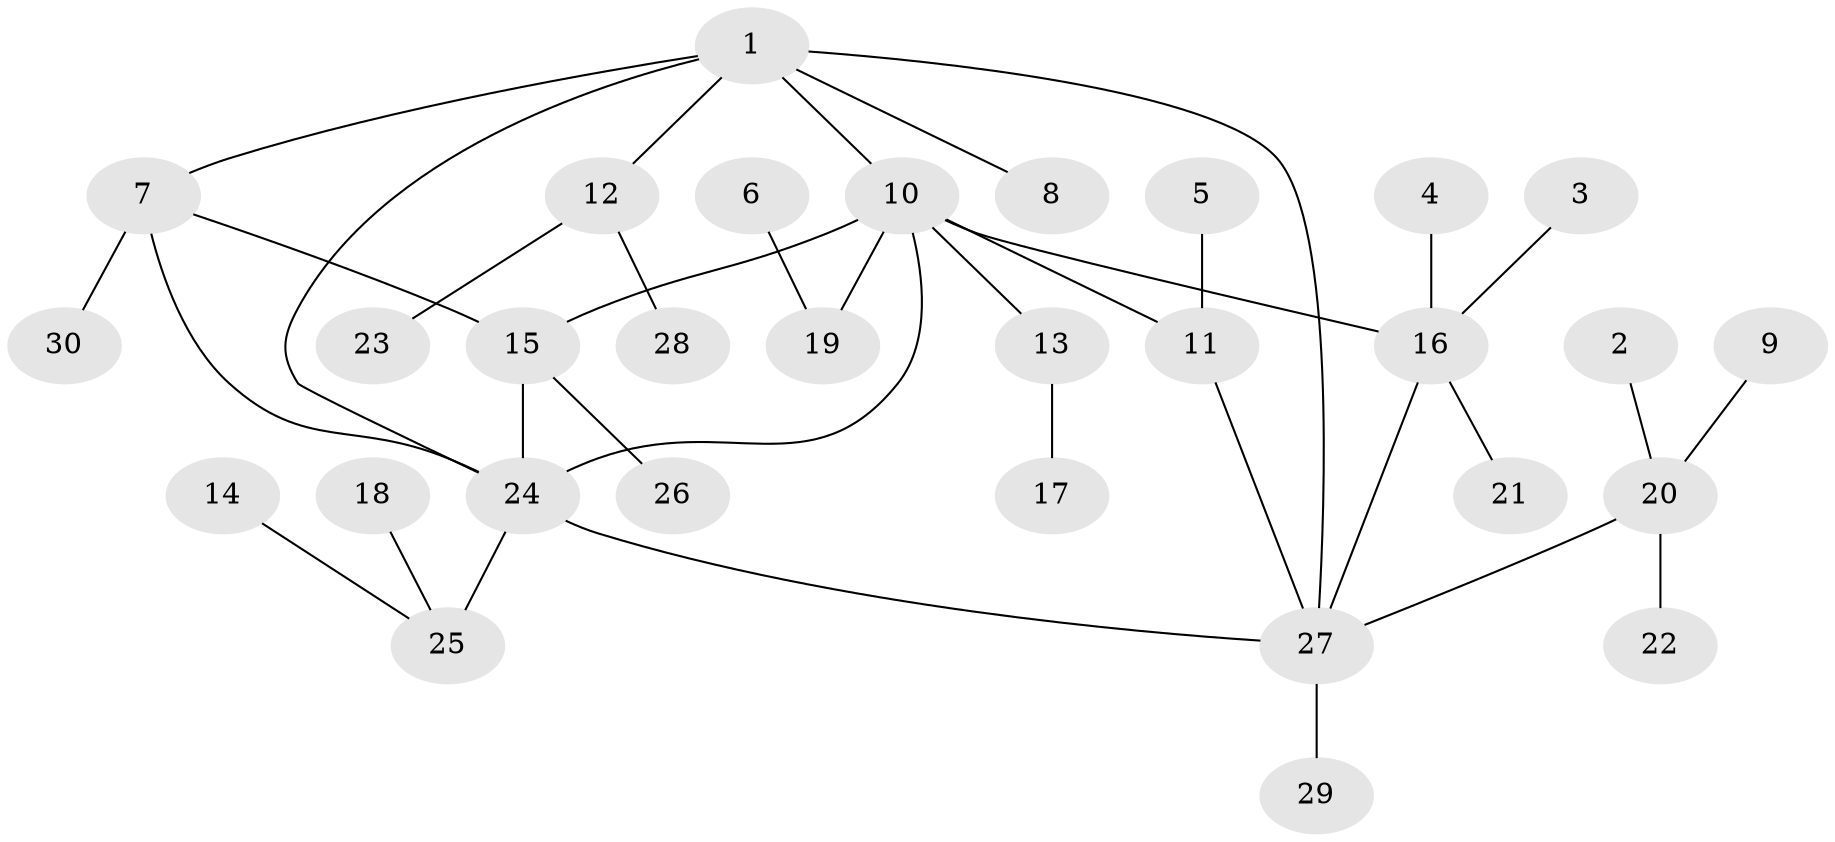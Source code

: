 // original degree distribution, {4: 0.1, 5: 0.11666666666666667, 3: 0.05, 6: 0.05, 8: 0.016666666666666666, 2: 0.13333333333333333, 1: 0.5333333333333333}
// Generated by graph-tools (version 1.1) at 2025/26/03/09/25 03:26:37]
// undirected, 30 vertices, 36 edges
graph export_dot {
graph [start="1"]
  node [color=gray90,style=filled];
  1;
  2;
  3;
  4;
  5;
  6;
  7;
  8;
  9;
  10;
  11;
  12;
  13;
  14;
  15;
  16;
  17;
  18;
  19;
  20;
  21;
  22;
  23;
  24;
  25;
  26;
  27;
  28;
  29;
  30;
  1 -- 7 [weight=1.0];
  1 -- 8 [weight=1.0];
  1 -- 10 [weight=1.0];
  1 -- 12 [weight=1.0];
  1 -- 24 [weight=1.0];
  1 -- 27 [weight=1.0];
  2 -- 20 [weight=1.0];
  3 -- 16 [weight=1.0];
  4 -- 16 [weight=1.0];
  5 -- 11 [weight=1.0];
  6 -- 19 [weight=1.0];
  7 -- 15 [weight=1.0];
  7 -- 24 [weight=1.0];
  7 -- 30 [weight=1.0];
  9 -- 20 [weight=1.0];
  10 -- 11 [weight=1.0];
  10 -- 13 [weight=1.0];
  10 -- 15 [weight=1.0];
  10 -- 16 [weight=2.0];
  10 -- 19 [weight=1.0];
  10 -- 24 [weight=1.0];
  11 -- 27 [weight=1.0];
  12 -- 23 [weight=1.0];
  12 -- 28 [weight=1.0];
  13 -- 17 [weight=1.0];
  14 -- 25 [weight=1.0];
  15 -- 24 [weight=1.0];
  15 -- 26 [weight=1.0];
  16 -- 21 [weight=1.0];
  16 -- 27 [weight=1.0];
  18 -- 25 [weight=1.0];
  20 -- 22 [weight=1.0];
  20 -- 27 [weight=2.0];
  24 -- 25 [weight=2.0];
  24 -- 27 [weight=2.0];
  27 -- 29 [weight=1.0];
}
